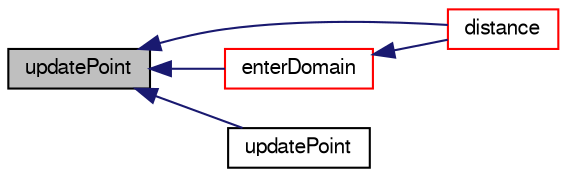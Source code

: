 digraph "updatePoint"
{
  bgcolor="transparent";
  edge [fontname="FreeSans",fontsize="10",labelfontname="FreeSans",labelfontsize="10"];
  node [fontname="FreeSans",fontsize="10",shape=record];
  rankdir="LR";
  Node93 [label="updatePoint",height=0.2,width=0.4,color="black", fillcolor="grey75", style="filled", fontcolor="black"];
  Node93 -> Node94 [dir="back",color="midnightblue",fontsize="10",style="solid",fontname="FreeSans"];
  Node94 [label="distance",height=0.2,width=0.4,color="red",URL="$a25134.html#a251b2bdba737b19bc01986128ec87141"];
  Node93 -> Node99 [dir="back",color="midnightblue",fontsize="10",style="solid",fontname="FreeSans"];
  Node99 [label="enterDomain",height=0.2,width=0.4,color="red",URL="$a25134.html#a42908ca7dd32e79250d338b9fb984bef",tooltip="Convert relative origin to absolute by adding entering point. "];
  Node99 -> Node94 [dir="back",color="midnightblue",fontsize="10",style="solid",fontname="FreeSans"];
  Node93 -> Node104 [dir="back",color="midnightblue",fontsize="10",style="solid",fontname="FreeSans"];
  Node104 [label="updatePoint",height=0.2,width=0.4,color="black",URL="$a25134.html#ad6adabeeb30d8c0a3e62e53e05a225bb",tooltip="Influence of different value on same point. "];
}
